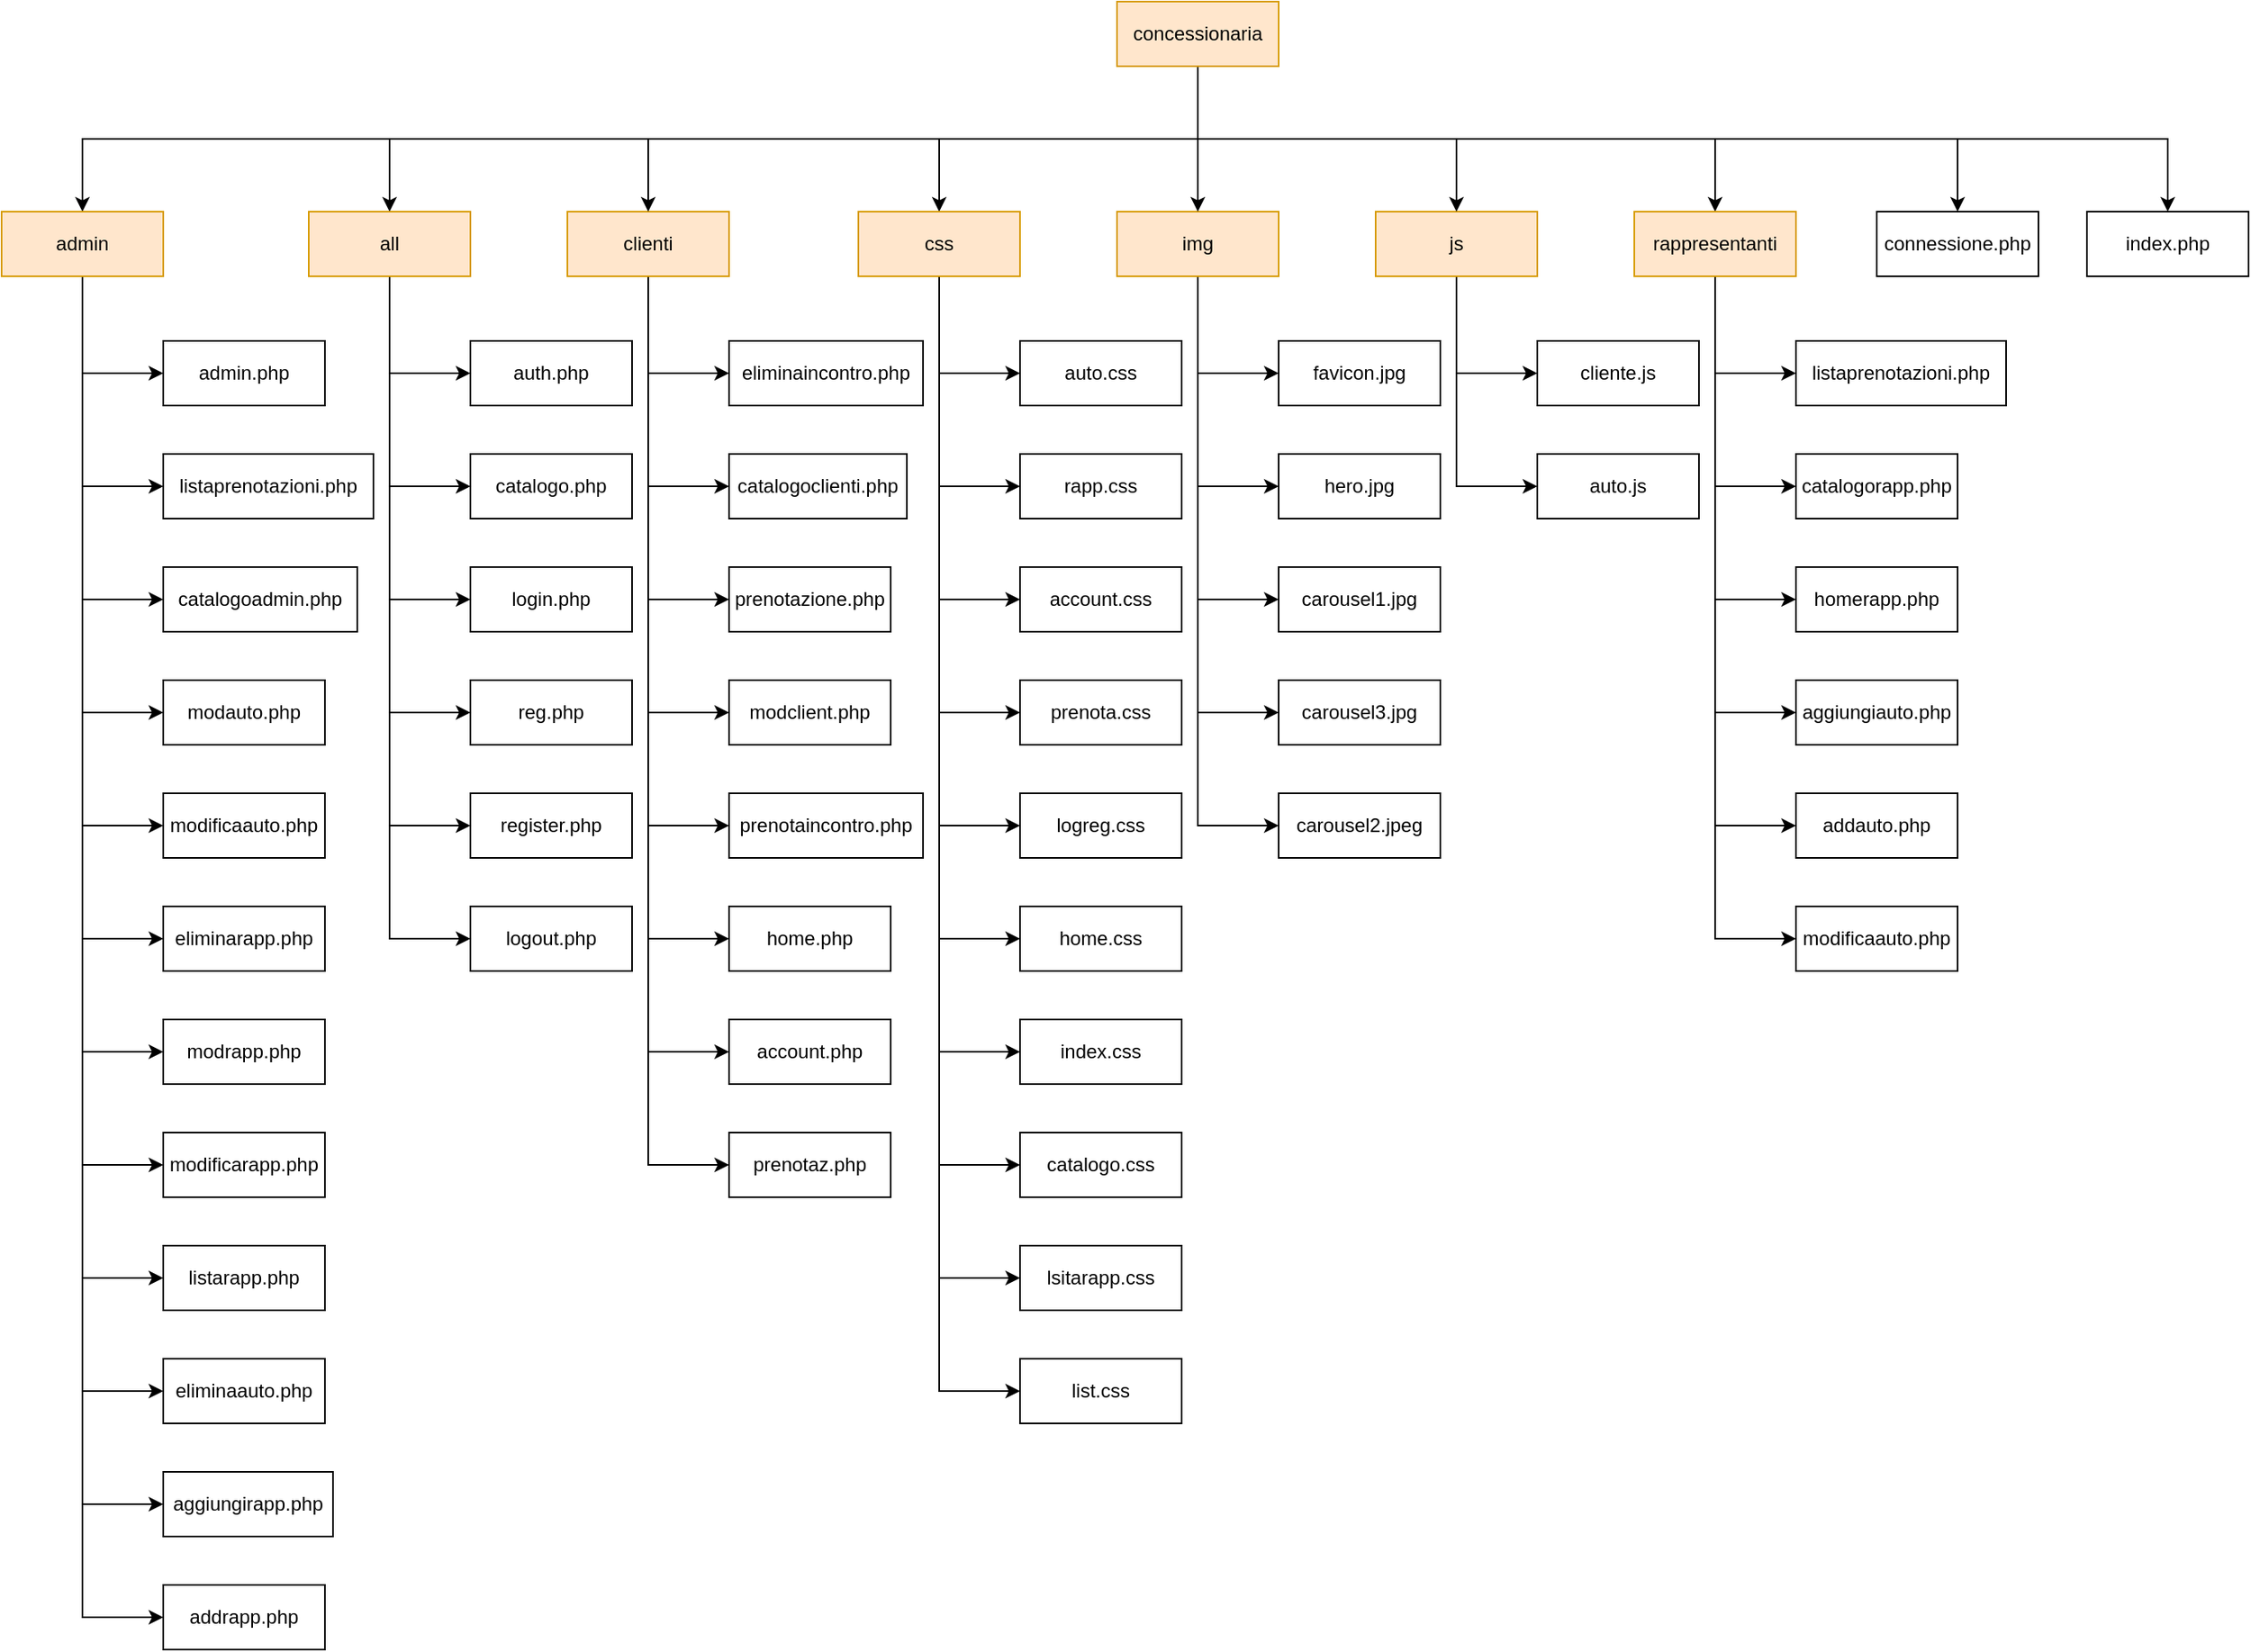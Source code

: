 <mxfile version="24.4.13" type="device">
  <diagram id="R2lEEEUBdFMjLlhIrx00" name="Page-1">
    <mxGraphModel dx="3082" dy="1040" grid="1" gridSize="10" guides="1" tooltips="1" connect="1" arrows="1" fold="1" page="1" pageScale="1" pageWidth="850" pageHeight="1100" math="0" shadow="0" extFonts="Permanent Marker^https://fonts.googleapis.com/css?family=Permanent+Marker">
      <root>
        <mxCell id="0" />
        <mxCell id="1" parent="0" />
        <mxCell id="cTJSKRWHRNwAm8DFEcXx-72" style="edgeStyle=orthogonalEdgeStyle;rounded=0;orthogonalLoop=1;jettySize=auto;html=1;exitX=0.5;exitY=1;exitDx=0;exitDy=0;entryX=0;entryY=0.5;entryDx=0;entryDy=0;" edge="1" parent="1" source="cTJSKRWHRNwAm8DFEcXx-1" target="cTJSKRWHRNwAm8DFEcXx-70">
          <mxGeometry relative="1" as="geometry" />
        </mxCell>
        <mxCell id="cTJSKRWHRNwAm8DFEcXx-73" style="edgeStyle=orthogonalEdgeStyle;rounded=0;orthogonalLoop=1;jettySize=auto;html=1;exitX=0.5;exitY=1;exitDx=0;exitDy=0;entryX=0;entryY=0.5;entryDx=0;entryDy=0;" edge="1" parent="1" source="cTJSKRWHRNwAm8DFEcXx-1" target="cTJSKRWHRNwAm8DFEcXx-71">
          <mxGeometry relative="1" as="geometry" />
        </mxCell>
        <mxCell id="cTJSKRWHRNwAm8DFEcXx-1" value="js" style="whiteSpace=wrap;html=1;align=center;fillColor=#ffe6cc;strokeColor=#d79b00;" vertex="1" parent="1">
          <mxGeometry x="380" y="160" width="100" height="40" as="geometry" />
        </mxCell>
        <mxCell id="cTJSKRWHRNwAm8DFEcXx-79" style="edgeStyle=orthogonalEdgeStyle;rounded=0;orthogonalLoop=1;jettySize=auto;html=1;exitX=0.5;exitY=1;exitDx=0;exitDy=0;entryX=0;entryY=0.5;entryDx=0;entryDy=0;" edge="1" parent="1" source="cTJSKRWHRNwAm8DFEcXx-2" target="cTJSKRWHRNwAm8DFEcXx-78">
          <mxGeometry relative="1" as="geometry" />
        </mxCell>
        <mxCell id="cTJSKRWHRNwAm8DFEcXx-80" style="edgeStyle=orthogonalEdgeStyle;rounded=0;orthogonalLoop=1;jettySize=auto;html=1;exitX=0.5;exitY=1;exitDx=0;exitDy=0;entryX=0;entryY=0.5;entryDx=0;entryDy=0;" edge="1" parent="1" source="cTJSKRWHRNwAm8DFEcXx-2" target="cTJSKRWHRNwAm8DFEcXx-75">
          <mxGeometry relative="1" as="geometry" />
        </mxCell>
        <mxCell id="cTJSKRWHRNwAm8DFEcXx-81" style="edgeStyle=orthogonalEdgeStyle;rounded=0;orthogonalLoop=1;jettySize=auto;html=1;exitX=0.5;exitY=1;exitDx=0;exitDy=0;entryX=0;entryY=0.5;entryDx=0;entryDy=0;" edge="1" parent="1" source="cTJSKRWHRNwAm8DFEcXx-2" target="cTJSKRWHRNwAm8DFEcXx-76">
          <mxGeometry relative="1" as="geometry" />
        </mxCell>
        <mxCell id="cTJSKRWHRNwAm8DFEcXx-82" style="edgeStyle=orthogonalEdgeStyle;rounded=0;orthogonalLoop=1;jettySize=auto;html=1;exitX=0.5;exitY=1;exitDx=0;exitDy=0;entryX=0;entryY=0.5;entryDx=0;entryDy=0;" edge="1" parent="1" source="cTJSKRWHRNwAm8DFEcXx-2" target="cTJSKRWHRNwAm8DFEcXx-74">
          <mxGeometry relative="1" as="geometry" />
        </mxCell>
        <mxCell id="cTJSKRWHRNwAm8DFEcXx-83" style="edgeStyle=orthogonalEdgeStyle;rounded=0;orthogonalLoop=1;jettySize=auto;html=1;exitX=0.5;exitY=1;exitDx=0;exitDy=0;entryX=0;entryY=0.5;entryDx=0;entryDy=0;" edge="1" parent="1" source="cTJSKRWHRNwAm8DFEcXx-2" target="cTJSKRWHRNwAm8DFEcXx-77">
          <mxGeometry relative="1" as="geometry" />
        </mxCell>
        <mxCell id="cTJSKRWHRNwAm8DFEcXx-2" value="img" style="whiteSpace=wrap;html=1;align=center;fillColor=#ffe6cc;strokeColor=#d79b00;" vertex="1" parent="1">
          <mxGeometry x="220" y="160" width="100" height="40" as="geometry" />
        </mxCell>
        <mxCell id="cTJSKRWHRNwAm8DFEcXx-115" style="edgeStyle=orthogonalEdgeStyle;rounded=0;orthogonalLoop=1;jettySize=auto;html=1;exitX=0.5;exitY=1;exitDx=0;exitDy=0;entryX=0;entryY=0.5;entryDx=0;entryDy=0;" edge="1" parent="1" source="cTJSKRWHRNwAm8DFEcXx-3" target="cTJSKRWHRNwAm8DFEcXx-109">
          <mxGeometry relative="1" as="geometry" />
        </mxCell>
        <mxCell id="cTJSKRWHRNwAm8DFEcXx-116" style="edgeStyle=orthogonalEdgeStyle;rounded=0;orthogonalLoop=1;jettySize=auto;html=1;exitX=0.5;exitY=1;exitDx=0;exitDy=0;entryX=0;entryY=0.5;entryDx=0;entryDy=0;" edge="1" parent="1" source="cTJSKRWHRNwAm8DFEcXx-3" target="cTJSKRWHRNwAm8DFEcXx-110">
          <mxGeometry relative="1" as="geometry" />
        </mxCell>
        <mxCell id="cTJSKRWHRNwAm8DFEcXx-117" style="edgeStyle=orthogonalEdgeStyle;rounded=0;orthogonalLoop=1;jettySize=auto;html=1;exitX=0.5;exitY=1;exitDx=0;exitDy=0;entryX=0;entryY=0.5;entryDx=0;entryDy=0;" edge="1" parent="1" source="cTJSKRWHRNwAm8DFEcXx-3" target="cTJSKRWHRNwAm8DFEcXx-104">
          <mxGeometry relative="1" as="geometry" />
        </mxCell>
        <mxCell id="cTJSKRWHRNwAm8DFEcXx-118" style="edgeStyle=orthogonalEdgeStyle;rounded=0;orthogonalLoop=1;jettySize=auto;html=1;exitX=0.5;exitY=1;exitDx=0;exitDy=0;entryX=0;entryY=0.5;entryDx=0;entryDy=0;" edge="1" parent="1" source="cTJSKRWHRNwAm8DFEcXx-3" target="cTJSKRWHRNwAm8DFEcXx-107">
          <mxGeometry relative="1" as="geometry" />
        </mxCell>
        <mxCell id="cTJSKRWHRNwAm8DFEcXx-119" style="edgeStyle=orthogonalEdgeStyle;rounded=0;orthogonalLoop=1;jettySize=auto;html=1;exitX=0.5;exitY=1;exitDx=0;exitDy=0;entryX=0;entryY=0.5;entryDx=0;entryDy=0;" edge="1" parent="1" source="cTJSKRWHRNwAm8DFEcXx-3" target="cTJSKRWHRNwAm8DFEcXx-106">
          <mxGeometry relative="1" as="geometry" />
        </mxCell>
        <mxCell id="cTJSKRWHRNwAm8DFEcXx-120" style="edgeStyle=orthogonalEdgeStyle;rounded=0;orthogonalLoop=1;jettySize=auto;html=1;exitX=0.5;exitY=1;exitDx=0;exitDy=0;entryX=0;entryY=0.5;entryDx=0;entryDy=0;" edge="1" parent="1" source="cTJSKRWHRNwAm8DFEcXx-3" target="cTJSKRWHRNwAm8DFEcXx-108">
          <mxGeometry relative="1" as="geometry" />
        </mxCell>
        <mxCell id="cTJSKRWHRNwAm8DFEcXx-121" style="edgeStyle=orthogonalEdgeStyle;rounded=0;orthogonalLoop=1;jettySize=auto;html=1;exitX=0.5;exitY=1;exitDx=0;exitDy=0;entryX=0;entryY=0.5;entryDx=0;entryDy=0;" edge="1" parent="1" source="cTJSKRWHRNwAm8DFEcXx-3" target="cTJSKRWHRNwAm8DFEcXx-111">
          <mxGeometry relative="1" as="geometry" />
        </mxCell>
        <mxCell id="cTJSKRWHRNwAm8DFEcXx-122" style="edgeStyle=orthogonalEdgeStyle;rounded=0;orthogonalLoop=1;jettySize=auto;html=1;exitX=0.5;exitY=1;exitDx=0;exitDy=0;entryX=0;entryY=0.5;entryDx=0;entryDy=0;" edge="1" parent="1" source="cTJSKRWHRNwAm8DFEcXx-3" target="cTJSKRWHRNwAm8DFEcXx-105">
          <mxGeometry relative="1" as="geometry" />
        </mxCell>
        <mxCell id="cTJSKRWHRNwAm8DFEcXx-3" value="clienti" style="whiteSpace=wrap;html=1;align=center;fillColor=#ffe6cc;strokeColor=#d79b00;" vertex="1" parent="1">
          <mxGeometry x="-120" y="160" width="100" height="40" as="geometry" />
        </mxCell>
        <mxCell id="cTJSKRWHRNwAm8DFEcXx-18" style="edgeStyle=orthogonalEdgeStyle;rounded=0;orthogonalLoop=1;jettySize=auto;html=1;exitX=0.5;exitY=1;exitDx=0;exitDy=0;entryX=0.5;entryY=0;entryDx=0;entryDy=0;" edge="1" parent="1" source="cTJSKRWHRNwAm8DFEcXx-4" target="cTJSKRWHRNwAm8DFEcXx-5">
          <mxGeometry relative="1" as="geometry" />
        </mxCell>
        <mxCell id="cTJSKRWHRNwAm8DFEcXx-19" style="edgeStyle=orthogonalEdgeStyle;rounded=0;orthogonalLoop=1;jettySize=auto;html=1;exitX=0.5;exitY=1;exitDx=0;exitDy=0;entryX=0.5;entryY=0;entryDx=0;entryDy=0;" edge="1" parent="1" source="cTJSKRWHRNwAm8DFEcXx-4" target="cTJSKRWHRNwAm8DFEcXx-3">
          <mxGeometry relative="1" as="geometry" />
        </mxCell>
        <mxCell id="cTJSKRWHRNwAm8DFEcXx-20" style="edgeStyle=orthogonalEdgeStyle;rounded=0;orthogonalLoop=1;jettySize=auto;html=1;exitX=0.5;exitY=1;exitDx=0;exitDy=0;entryX=0.5;entryY=0;entryDx=0;entryDy=0;" edge="1" parent="1" source="cTJSKRWHRNwAm8DFEcXx-4" target="cTJSKRWHRNwAm8DFEcXx-6">
          <mxGeometry relative="1" as="geometry" />
        </mxCell>
        <mxCell id="cTJSKRWHRNwAm8DFEcXx-21" style="edgeStyle=orthogonalEdgeStyle;rounded=0;orthogonalLoop=1;jettySize=auto;html=1;exitX=0.5;exitY=1;exitDx=0;exitDy=0;entryX=0.5;entryY=0;entryDx=0;entryDy=0;" edge="1" parent="1" source="cTJSKRWHRNwAm8DFEcXx-4" target="cTJSKRWHRNwAm8DFEcXx-2">
          <mxGeometry relative="1" as="geometry" />
        </mxCell>
        <mxCell id="cTJSKRWHRNwAm8DFEcXx-22" style="edgeStyle=orthogonalEdgeStyle;rounded=0;orthogonalLoop=1;jettySize=auto;html=1;exitX=0.5;exitY=1;exitDx=0;exitDy=0;entryX=0.5;entryY=0;entryDx=0;entryDy=0;" edge="1" parent="1" source="cTJSKRWHRNwAm8DFEcXx-4" target="cTJSKRWHRNwAm8DFEcXx-1">
          <mxGeometry relative="1" as="geometry" />
        </mxCell>
        <mxCell id="cTJSKRWHRNwAm8DFEcXx-23" style="edgeStyle=orthogonalEdgeStyle;rounded=0;orthogonalLoop=1;jettySize=auto;html=1;exitX=0.5;exitY=1;exitDx=0;exitDy=0;entryX=0.5;entryY=0;entryDx=0;entryDy=0;" edge="1" parent="1" source="cTJSKRWHRNwAm8DFEcXx-4" target="cTJSKRWHRNwAm8DFEcXx-7">
          <mxGeometry relative="1" as="geometry" />
        </mxCell>
        <mxCell id="cTJSKRWHRNwAm8DFEcXx-26" style="edgeStyle=orthogonalEdgeStyle;rounded=0;orthogonalLoop=1;jettySize=auto;html=1;exitX=0.5;exitY=1;exitDx=0;exitDy=0;entryX=0.5;entryY=0;entryDx=0;entryDy=0;" edge="1" parent="1" source="cTJSKRWHRNwAm8DFEcXx-4" target="cTJSKRWHRNwAm8DFEcXx-10">
          <mxGeometry relative="1" as="geometry" />
        </mxCell>
        <mxCell id="cTJSKRWHRNwAm8DFEcXx-30" style="edgeStyle=orthogonalEdgeStyle;rounded=0;orthogonalLoop=1;jettySize=auto;html=1;exitX=0.5;exitY=1;exitDx=0;exitDy=0;" edge="1" parent="1" source="cTJSKRWHRNwAm8DFEcXx-4" target="cTJSKRWHRNwAm8DFEcXx-13">
          <mxGeometry relative="1" as="geometry" />
        </mxCell>
        <mxCell id="cTJSKRWHRNwAm8DFEcXx-59" style="edgeStyle=orthogonalEdgeStyle;rounded=0;orthogonalLoop=1;jettySize=auto;html=1;exitX=0.5;exitY=1;exitDx=0;exitDy=0;entryX=0.5;entryY=0;entryDx=0;entryDy=0;" edge="1" parent="1" source="cTJSKRWHRNwAm8DFEcXx-4" target="cTJSKRWHRNwAm8DFEcXx-8">
          <mxGeometry relative="1" as="geometry" />
        </mxCell>
        <mxCell id="cTJSKRWHRNwAm8DFEcXx-4" value="concessionaria" style="whiteSpace=wrap;html=1;align=center;fillColor=#ffe6cc;strokeColor=#d79b00;" vertex="1" parent="1">
          <mxGeometry x="220" y="30" width="100" height="40" as="geometry" />
        </mxCell>
        <mxCell id="cTJSKRWHRNwAm8DFEcXx-129" style="edgeStyle=orthogonalEdgeStyle;rounded=0;orthogonalLoop=1;jettySize=auto;html=1;exitX=0.5;exitY=1;exitDx=0;exitDy=0;entryX=0;entryY=0.5;entryDx=0;entryDy=0;" edge="1" parent="1" source="cTJSKRWHRNwAm8DFEcXx-5" target="cTJSKRWHRNwAm8DFEcXx-128">
          <mxGeometry relative="1" as="geometry" />
        </mxCell>
        <mxCell id="cTJSKRWHRNwAm8DFEcXx-130" style="edgeStyle=orthogonalEdgeStyle;rounded=0;orthogonalLoop=1;jettySize=auto;html=1;exitX=0.5;exitY=1;exitDx=0;exitDy=0;entryX=0;entryY=0.5;entryDx=0;entryDy=0;" edge="1" parent="1" source="cTJSKRWHRNwAm8DFEcXx-5" target="cTJSKRWHRNwAm8DFEcXx-127">
          <mxGeometry relative="1" as="geometry" />
        </mxCell>
        <mxCell id="cTJSKRWHRNwAm8DFEcXx-131" style="edgeStyle=orthogonalEdgeStyle;rounded=0;orthogonalLoop=1;jettySize=auto;html=1;exitX=0.5;exitY=1;exitDx=0;exitDy=0;entryX=0;entryY=0.5;entryDx=0;entryDy=0;" edge="1" parent="1" source="cTJSKRWHRNwAm8DFEcXx-5" target="cTJSKRWHRNwAm8DFEcXx-125">
          <mxGeometry relative="1" as="geometry" />
        </mxCell>
        <mxCell id="cTJSKRWHRNwAm8DFEcXx-132" style="edgeStyle=orthogonalEdgeStyle;rounded=0;orthogonalLoop=1;jettySize=auto;html=1;exitX=0.5;exitY=1;exitDx=0;exitDy=0;entryX=0;entryY=0.5;entryDx=0;entryDy=0;" edge="1" parent="1" source="cTJSKRWHRNwAm8DFEcXx-5" target="cTJSKRWHRNwAm8DFEcXx-123">
          <mxGeometry relative="1" as="geometry" />
        </mxCell>
        <mxCell id="cTJSKRWHRNwAm8DFEcXx-133" style="edgeStyle=orthogonalEdgeStyle;rounded=0;orthogonalLoop=1;jettySize=auto;html=1;exitX=0.5;exitY=1;exitDx=0;exitDy=0;entryX=0;entryY=0.5;entryDx=0;entryDy=0;" edge="1" parent="1" source="cTJSKRWHRNwAm8DFEcXx-5" target="cTJSKRWHRNwAm8DFEcXx-124">
          <mxGeometry relative="1" as="geometry" />
        </mxCell>
        <mxCell id="cTJSKRWHRNwAm8DFEcXx-134" style="edgeStyle=orthogonalEdgeStyle;rounded=0;orthogonalLoop=1;jettySize=auto;html=1;exitX=0.5;exitY=1;exitDx=0;exitDy=0;entryX=0;entryY=0.5;entryDx=0;entryDy=0;" edge="1" parent="1" source="cTJSKRWHRNwAm8DFEcXx-5" target="cTJSKRWHRNwAm8DFEcXx-126">
          <mxGeometry relative="1" as="geometry" />
        </mxCell>
        <mxCell id="cTJSKRWHRNwAm8DFEcXx-5" value="all" style="whiteSpace=wrap;html=1;align=center;fillColor=#ffe6cc;strokeColor=#d79b00;" vertex="1" parent="1">
          <mxGeometry x="-280" y="160" width="100" height="40" as="geometry" />
        </mxCell>
        <mxCell id="cTJSKRWHRNwAm8DFEcXx-94" style="edgeStyle=orthogonalEdgeStyle;rounded=0;orthogonalLoop=1;jettySize=auto;html=1;exitX=0.5;exitY=1;exitDx=0;exitDy=0;entryX=0;entryY=0.5;entryDx=0;entryDy=0;" edge="1" parent="1" source="cTJSKRWHRNwAm8DFEcXx-6" target="cTJSKRWHRNwAm8DFEcXx-92">
          <mxGeometry relative="1" as="geometry" />
        </mxCell>
        <mxCell id="cTJSKRWHRNwAm8DFEcXx-95" style="edgeStyle=orthogonalEdgeStyle;rounded=0;orthogonalLoop=1;jettySize=auto;html=1;exitX=0.5;exitY=1;exitDx=0;exitDy=0;entryX=0;entryY=0.5;entryDx=0;entryDy=0;" edge="1" parent="1" source="cTJSKRWHRNwAm8DFEcXx-6" target="cTJSKRWHRNwAm8DFEcXx-84">
          <mxGeometry relative="1" as="geometry" />
        </mxCell>
        <mxCell id="cTJSKRWHRNwAm8DFEcXx-96" style="edgeStyle=orthogonalEdgeStyle;rounded=0;orthogonalLoop=1;jettySize=auto;html=1;exitX=0.5;exitY=1;exitDx=0;exitDy=0;entryX=0;entryY=0.5;entryDx=0;entryDy=0;" edge="1" parent="1" source="cTJSKRWHRNwAm8DFEcXx-6" target="cTJSKRWHRNwAm8DFEcXx-93">
          <mxGeometry relative="1" as="geometry" />
        </mxCell>
        <mxCell id="cTJSKRWHRNwAm8DFEcXx-97" style="edgeStyle=orthogonalEdgeStyle;rounded=0;orthogonalLoop=1;jettySize=auto;html=1;exitX=0.5;exitY=1;exitDx=0;exitDy=0;entryX=0;entryY=0.5;entryDx=0;entryDy=0;" edge="1" parent="1" source="cTJSKRWHRNwAm8DFEcXx-6" target="cTJSKRWHRNwAm8DFEcXx-85">
          <mxGeometry relative="1" as="geometry" />
        </mxCell>
        <mxCell id="cTJSKRWHRNwAm8DFEcXx-98" style="edgeStyle=orthogonalEdgeStyle;rounded=0;orthogonalLoop=1;jettySize=auto;html=1;exitX=0.5;exitY=1;exitDx=0;exitDy=0;entryX=0;entryY=0.5;entryDx=0;entryDy=0;" edge="1" parent="1" source="cTJSKRWHRNwAm8DFEcXx-6" target="cTJSKRWHRNwAm8DFEcXx-86">
          <mxGeometry relative="1" as="geometry" />
        </mxCell>
        <mxCell id="cTJSKRWHRNwAm8DFEcXx-99" style="edgeStyle=orthogonalEdgeStyle;rounded=0;orthogonalLoop=1;jettySize=auto;html=1;exitX=0.5;exitY=1;exitDx=0;exitDy=0;entryX=0;entryY=0.5;entryDx=0;entryDy=0;" edge="1" parent="1" source="cTJSKRWHRNwAm8DFEcXx-6" target="cTJSKRWHRNwAm8DFEcXx-88">
          <mxGeometry relative="1" as="geometry" />
        </mxCell>
        <mxCell id="cTJSKRWHRNwAm8DFEcXx-100" style="edgeStyle=orthogonalEdgeStyle;rounded=0;orthogonalLoop=1;jettySize=auto;html=1;exitX=0.5;exitY=1;exitDx=0;exitDy=0;entryX=0;entryY=0.5;entryDx=0;entryDy=0;" edge="1" parent="1" source="cTJSKRWHRNwAm8DFEcXx-6" target="cTJSKRWHRNwAm8DFEcXx-90">
          <mxGeometry relative="1" as="geometry" />
        </mxCell>
        <mxCell id="cTJSKRWHRNwAm8DFEcXx-101" style="edgeStyle=orthogonalEdgeStyle;rounded=0;orthogonalLoop=1;jettySize=auto;html=1;exitX=0.5;exitY=1;exitDx=0;exitDy=0;entryX=0;entryY=0.5;entryDx=0;entryDy=0;" edge="1" parent="1" source="cTJSKRWHRNwAm8DFEcXx-6" target="cTJSKRWHRNwAm8DFEcXx-89">
          <mxGeometry relative="1" as="geometry" />
        </mxCell>
        <mxCell id="cTJSKRWHRNwAm8DFEcXx-102" style="edgeStyle=orthogonalEdgeStyle;rounded=0;orthogonalLoop=1;jettySize=auto;html=1;exitX=0.5;exitY=1;exitDx=0;exitDy=0;entryX=0;entryY=0.5;entryDx=0;entryDy=0;" edge="1" parent="1" source="cTJSKRWHRNwAm8DFEcXx-6" target="cTJSKRWHRNwAm8DFEcXx-87">
          <mxGeometry relative="1" as="geometry" />
        </mxCell>
        <mxCell id="cTJSKRWHRNwAm8DFEcXx-103" style="edgeStyle=orthogonalEdgeStyle;rounded=0;orthogonalLoop=1;jettySize=auto;html=1;exitX=0.5;exitY=1;exitDx=0;exitDy=0;entryX=0;entryY=0.5;entryDx=0;entryDy=0;" edge="1" parent="1" source="cTJSKRWHRNwAm8DFEcXx-6" target="cTJSKRWHRNwAm8DFEcXx-91">
          <mxGeometry relative="1" as="geometry" />
        </mxCell>
        <mxCell id="cTJSKRWHRNwAm8DFEcXx-6" value="css" style="whiteSpace=wrap;html=1;align=center;fillColor=#ffe6cc;strokeColor=#d79b00;" vertex="1" parent="1">
          <mxGeometry x="60" y="160" width="100" height="40" as="geometry" />
        </mxCell>
        <mxCell id="cTJSKRWHRNwAm8DFEcXx-64" style="edgeStyle=orthogonalEdgeStyle;rounded=0;orthogonalLoop=1;jettySize=auto;html=1;exitX=0.5;exitY=1;exitDx=0;exitDy=0;entryX=0;entryY=0.5;entryDx=0;entryDy=0;" edge="1" parent="1" source="cTJSKRWHRNwAm8DFEcXx-7" target="cTJSKRWHRNwAm8DFEcXx-56">
          <mxGeometry relative="1" as="geometry" />
        </mxCell>
        <mxCell id="cTJSKRWHRNwAm8DFEcXx-65" style="edgeStyle=orthogonalEdgeStyle;rounded=0;orthogonalLoop=1;jettySize=auto;html=1;exitX=0.5;exitY=1;exitDx=0;exitDy=0;entryX=0;entryY=0.5;entryDx=0;entryDy=0;" edge="1" parent="1" source="cTJSKRWHRNwAm8DFEcXx-7" target="cTJSKRWHRNwAm8DFEcXx-55">
          <mxGeometry relative="1" as="geometry" />
        </mxCell>
        <mxCell id="cTJSKRWHRNwAm8DFEcXx-66" style="edgeStyle=orthogonalEdgeStyle;rounded=0;orthogonalLoop=1;jettySize=auto;html=1;exitX=0.5;exitY=1;exitDx=0;exitDy=0;entryX=0;entryY=0.5;entryDx=0;entryDy=0;" edge="1" parent="1" source="cTJSKRWHRNwAm8DFEcXx-7" target="cTJSKRWHRNwAm8DFEcXx-54">
          <mxGeometry relative="1" as="geometry" />
        </mxCell>
        <mxCell id="cTJSKRWHRNwAm8DFEcXx-67" style="edgeStyle=orthogonalEdgeStyle;rounded=0;orthogonalLoop=1;jettySize=auto;html=1;exitX=0.5;exitY=1;exitDx=0;exitDy=0;entryX=0;entryY=0.5;entryDx=0;entryDy=0;" edge="1" parent="1" source="cTJSKRWHRNwAm8DFEcXx-7" target="cTJSKRWHRNwAm8DFEcXx-57">
          <mxGeometry relative="1" as="geometry" />
        </mxCell>
        <mxCell id="cTJSKRWHRNwAm8DFEcXx-68" style="edgeStyle=orthogonalEdgeStyle;rounded=0;orthogonalLoop=1;jettySize=auto;html=1;exitX=0.5;exitY=1;exitDx=0;exitDy=0;entryX=0;entryY=0.5;entryDx=0;entryDy=0;" edge="1" parent="1" source="cTJSKRWHRNwAm8DFEcXx-7" target="cTJSKRWHRNwAm8DFEcXx-52">
          <mxGeometry relative="1" as="geometry" />
        </mxCell>
        <mxCell id="cTJSKRWHRNwAm8DFEcXx-69" style="edgeStyle=orthogonalEdgeStyle;rounded=0;orthogonalLoop=1;jettySize=auto;html=1;exitX=0.5;exitY=1;exitDx=0;exitDy=0;entryX=0;entryY=0.5;entryDx=0;entryDy=0;" edge="1" parent="1" source="cTJSKRWHRNwAm8DFEcXx-7" target="cTJSKRWHRNwAm8DFEcXx-53">
          <mxGeometry relative="1" as="geometry" />
        </mxCell>
        <mxCell id="cTJSKRWHRNwAm8DFEcXx-7" value="rappresentanti" style="whiteSpace=wrap;html=1;align=center;fillColor=#ffe6cc;strokeColor=#d79b00;" vertex="1" parent="1">
          <mxGeometry x="540" y="160" width="100" height="40" as="geometry" />
        </mxCell>
        <mxCell id="cTJSKRWHRNwAm8DFEcXx-148" style="edgeStyle=orthogonalEdgeStyle;rounded=0;orthogonalLoop=1;jettySize=auto;html=1;exitX=0.5;exitY=1;exitDx=0;exitDy=0;entryX=0;entryY=0.5;entryDx=0;entryDy=0;" edge="1" parent="1" source="cTJSKRWHRNwAm8DFEcXx-8" target="cTJSKRWHRNwAm8DFEcXx-145">
          <mxGeometry relative="1" as="geometry" />
        </mxCell>
        <mxCell id="cTJSKRWHRNwAm8DFEcXx-149" style="edgeStyle=orthogonalEdgeStyle;rounded=0;orthogonalLoop=1;jettySize=auto;html=1;exitX=0.5;exitY=1;exitDx=0;exitDy=0;entryX=0;entryY=0.5;entryDx=0;entryDy=0;" edge="1" parent="1" source="cTJSKRWHRNwAm8DFEcXx-8" target="cTJSKRWHRNwAm8DFEcXx-140">
          <mxGeometry relative="1" as="geometry" />
        </mxCell>
        <mxCell id="cTJSKRWHRNwAm8DFEcXx-150" style="edgeStyle=orthogonalEdgeStyle;rounded=0;orthogonalLoop=1;jettySize=auto;html=1;exitX=0.5;exitY=1;exitDx=0;exitDy=0;entryX=0;entryY=0.5;entryDx=0;entryDy=0;" edge="1" parent="1" source="cTJSKRWHRNwAm8DFEcXx-8" target="cTJSKRWHRNwAm8DFEcXx-143">
          <mxGeometry relative="1" as="geometry" />
        </mxCell>
        <mxCell id="cTJSKRWHRNwAm8DFEcXx-151" style="edgeStyle=orthogonalEdgeStyle;rounded=0;orthogonalLoop=1;jettySize=auto;html=1;exitX=0.5;exitY=1;exitDx=0;exitDy=0;entryX=0;entryY=0.5;entryDx=0;entryDy=0;" edge="1" parent="1" source="cTJSKRWHRNwAm8DFEcXx-8" target="cTJSKRWHRNwAm8DFEcXx-138">
          <mxGeometry relative="1" as="geometry" />
        </mxCell>
        <mxCell id="cTJSKRWHRNwAm8DFEcXx-152" style="edgeStyle=orthogonalEdgeStyle;rounded=0;orthogonalLoop=1;jettySize=auto;html=1;exitX=0.5;exitY=1;exitDx=0;exitDy=0;entryX=0;entryY=0.5;entryDx=0;entryDy=0;" edge="1" parent="1" source="cTJSKRWHRNwAm8DFEcXx-8" target="cTJSKRWHRNwAm8DFEcXx-137">
          <mxGeometry relative="1" as="geometry" />
        </mxCell>
        <mxCell id="cTJSKRWHRNwAm8DFEcXx-153" style="edgeStyle=orthogonalEdgeStyle;rounded=0;orthogonalLoop=1;jettySize=auto;html=1;exitX=0.5;exitY=1;exitDx=0;exitDy=0;entryX=0;entryY=0.5;entryDx=0;entryDy=0;" edge="1" parent="1" source="cTJSKRWHRNwAm8DFEcXx-8" target="cTJSKRWHRNwAm8DFEcXx-141">
          <mxGeometry relative="1" as="geometry" />
        </mxCell>
        <mxCell id="cTJSKRWHRNwAm8DFEcXx-154" style="edgeStyle=orthogonalEdgeStyle;rounded=0;orthogonalLoop=1;jettySize=auto;html=1;exitX=0.5;exitY=1;exitDx=0;exitDy=0;entryX=0;entryY=0.5;entryDx=0;entryDy=0;" edge="1" parent="1" source="cTJSKRWHRNwAm8DFEcXx-8" target="cTJSKRWHRNwAm8DFEcXx-135">
          <mxGeometry relative="1" as="geometry" />
        </mxCell>
        <mxCell id="cTJSKRWHRNwAm8DFEcXx-155" style="edgeStyle=orthogonalEdgeStyle;rounded=0;orthogonalLoop=1;jettySize=auto;html=1;exitX=0.5;exitY=1;exitDx=0;exitDy=0;entryX=0;entryY=0.5;entryDx=0;entryDy=0;" edge="1" parent="1" source="cTJSKRWHRNwAm8DFEcXx-8" target="cTJSKRWHRNwAm8DFEcXx-136">
          <mxGeometry relative="1" as="geometry" />
        </mxCell>
        <mxCell id="cTJSKRWHRNwAm8DFEcXx-156" style="edgeStyle=orthogonalEdgeStyle;rounded=0;orthogonalLoop=1;jettySize=auto;html=1;exitX=0.5;exitY=1;exitDx=0;exitDy=0;entryX=0;entryY=0.5;entryDx=0;entryDy=0;" edge="1" parent="1" source="cTJSKRWHRNwAm8DFEcXx-8" target="cTJSKRWHRNwAm8DFEcXx-139">
          <mxGeometry relative="1" as="geometry" />
        </mxCell>
        <mxCell id="cTJSKRWHRNwAm8DFEcXx-157" style="edgeStyle=orthogonalEdgeStyle;rounded=0;orthogonalLoop=1;jettySize=auto;html=1;exitX=0.5;exitY=1;exitDx=0;exitDy=0;entryX=0;entryY=0.5;entryDx=0;entryDy=0;" edge="1" parent="1" source="cTJSKRWHRNwAm8DFEcXx-8" target="cTJSKRWHRNwAm8DFEcXx-142">
          <mxGeometry relative="1" as="geometry" />
        </mxCell>
        <mxCell id="cTJSKRWHRNwAm8DFEcXx-158" style="edgeStyle=orthogonalEdgeStyle;rounded=0;orthogonalLoop=1;jettySize=auto;html=1;exitX=0.5;exitY=1;exitDx=0;exitDy=0;entryX=0;entryY=0.5;entryDx=0;entryDy=0;" edge="1" parent="1" source="cTJSKRWHRNwAm8DFEcXx-8" target="cTJSKRWHRNwAm8DFEcXx-144">
          <mxGeometry relative="1" as="geometry" />
        </mxCell>
        <mxCell id="cTJSKRWHRNwAm8DFEcXx-159" style="edgeStyle=orthogonalEdgeStyle;rounded=0;orthogonalLoop=1;jettySize=auto;html=1;exitX=0.5;exitY=1;exitDx=0;exitDy=0;entryX=0;entryY=0.5;entryDx=0;entryDy=0;" edge="1" parent="1" source="cTJSKRWHRNwAm8DFEcXx-8" target="cTJSKRWHRNwAm8DFEcXx-146">
          <mxGeometry relative="1" as="geometry" />
        </mxCell>
        <mxCell id="cTJSKRWHRNwAm8DFEcXx-8" value="admin" style="whiteSpace=wrap;html=1;align=center;fillColor=#ffe6cc;strokeColor=#d79b00;" vertex="1" parent="1">
          <mxGeometry x="-470" y="160" width="100" height="40" as="geometry" />
        </mxCell>
        <mxCell id="cTJSKRWHRNwAm8DFEcXx-10" value="connessione.php" style="whiteSpace=wrap;html=1;align=center;" vertex="1" parent="1">
          <mxGeometry x="690" y="160" width="100" height="40" as="geometry" />
        </mxCell>
        <mxCell id="cTJSKRWHRNwAm8DFEcXx-13" value="index.php" style="whiteSpace=wrap;html=1;align=center;" vertex="1" parent="1">
          <mxGeometry x="820" y="160" width="100" height="40" as="geometry" />
        </mxCell>
        <mxCell id="cTJSKRWHRNwAm8DFEcXx-48" style="edgeStyle=orthogonalEdgeStyle;rounded=0;orthogonalLoop=1;jettySize=auto;html=1;exitX=0.5;exitY=1;exitDx=0;exitDy=0;" edge="1" parent="1">
          <mxGeometry relative="1" as="geometry">
            <mxPoint x="880" y="280.0" as="sourcePoint" />
            <mxPoint x="880" y="280.0" as="targetPoint" />
          </mxGeometry>
        </mxCell>
        <mxCell id="cTJSKRWHRNwAm8DFEcXx-52" value="&lt;div&gt;addauto.php&lt;/div&gt;" style="whiteSpace=wrap;html=1;align=center;" vertex="1" parent="1">
          <mxGeometry x="640" y="520" width="100" height="40" as="geometry" />
        </mxCell>
        <mxCell id="cTJSKRWHRNwAm8DFEcXx-53" value="modificaauto.php" style="whiteSpace=wrap;html=1;align=center;" vertex="1" parent="1">
          <mxGeometry x="640" y="590" width="100" height="40" as="geometry" />
        </mxCell>
        <mxCell id="cTJSKRWHRNwAm8DFEcXx-54" value="homerapp.php" style="whiteSpace=wrap;html=1;align=center;" vertex="1" parent="1">
          <mxGeometry x="640" y="380" width="100" height="40" as="geometry" />
        </mxCell>
        <mxCell id="cTJSKRWHRNwAm8DFEcXx-55" value="catalogorapp.php" style="whiteSpace=wrap;html=1;align=center;" vertex="1" parent="1">
          <mxGeometry x="640" y="310" width="100" height="40" as="geometry" />
        </mxCell>
        <mxCell id="cTJSKRWHRNwAm8DFEcXx-56" value="listaprenotazioni.php" style="whiteSpace=wrap;html=1;align=center;" vertex="1" parent="1">
          <mxGeometry x="640" y="240" width="130" height="40" as="geometry" />
        </mxCell>
        <mxCell id="cTJSKRWHRNwAm8DFEcXx-57" value="aggiungiauto.php" style="whiteSpace=wrap;html=1;align=center;" vertex="1" parent="1">
          <mxGeometry x="640" y="450" width="100" height="40" as="geometry" />
        </mxCell>
        <mxCell id="cTJSKRWHRNwAm8DFEcXx-70" value="cliente.js" style="whiteSpace=wrap;html=1;align=center;" vertex="1" parent="1">
          <mxGeometry x="480" y="240" width="100" height="40" as="geometry" />
        </mxCell>
        <mxCell id="cTJSKRWHRNwAm8DFEcXx-71" value="&lt;div&gt;auto.js&lt;/div&gt;" style="whiteSpace=wrap;html=1;align=center;" vertex="1" parent="1">
          <mxGeometry x="480" y="310" width="100" height="40" as="geometry" />
        </mxCell>
        <mxCell id="cTJSKRWHRNwAm8DFEcXx-74" value="carousel3.jpg" style="whiteSpace=wrap;html=1;align=center;" vertex="1" parent="1">
          <mxGeometry x="320" y="450" width="100" height="40" as="geometry" />
        </mxCell>
        <mxCell id="cTJSKRWHRNwAm8DFEcXx-75" value="carousel2.jpeg" style="whiteSpace=wrap;html=1;align=center;" vertex="1" parent="1">
          <mxGeometry x="320" y="520" width="100" height="40" as="geometry" />
        </mxCell>
        <mxCell id="cTJSKRWHRNwAm8DFEcXx-76" value="carousel1.jpg" style="whiteSpace=wrap;html=1;align=center;" vertex="1" parent="1">
          <mxGeometry x="320" y="380" width="100" height="40" as="geometry" />
        </mxCell>
        <mxCell id="cTJSKRWHRNwAm8DFEcXx-77" value="hero.jpg" style="whiteSpace=wrap;html=1;align=center;" vertex="1" parent="1">
          <mxGeometry x="320" y="310" width="100" height="40" as="geometry" />
        </mxCell>
        <mxCell id="cTJSKRWHRNwAm8DFEcXx-78" value="favicon.jpg" style="whiteSpace=wrap;html=1;align=center;" vertex="1" parent="1">
          <mxGeometry x="320" y="240" width="100" height="40" as="geometry" />
        </mxCell>
        <mxCell id="cTJSKRWHRNwAm8DFEcXx-84" value="rapp.css" style="whiteSpace=wrap;html=1;align=center;" vertex="1" parent="1">
          <mxGeometry x="160" y="310" width="100" height="40" as="geometry" />
        </mxCell>
        <mxCell id="cTJSKRWHRNwAm8DFEcXx-85" value="prenota.css" style="whiteSpace=wrap;html=1;align=center;" vertex="1" parent="1">
          <mxGeometry x="160" y="450" width="100" height="40" as="geometry" />
        </mxCell>
        <mxCell id="cTJSKRWHRNwAm8DFEcXx-86" value="logreg.css" style="whiteSpace=wrap;html=1;align=center;" vertex="1" parent="1">
          <mxGeometry x="160" y="520" width="100" height="40" as="geometry" />
        </mxCell>
        <mxCell id="cTJSKRWHRNwAm8DFEcXx-87" value="lsitarapp.css" style="whiteSpace=wrap;html=1;align=center;" vertex="1" parent="1">
          <mxGeometry x="160" y="800" width="100" height="40" as="geometry" />
        </mxCell>
        <mxCell id="cTJSKRWHRNwAm8DFEcXx-88" value="home.css" style="whiteSpace=wrap;html=1;align=center;" vertex="1" parent="1">
          <mxGeometry x="160" y="590" width="100" height="40" as="geometry" />
        </mxCell>
        <mxCell id="cTJSKRWHRNwAm8DFEcXx-89" value="catalogo.css" style="whiteSpace=wrap;html=1;align=center;" vertex="1" parent="1">
          <mxGeometry x="160" y="730" width="100" height="40" as="geometry" />
        </mxCell>
        <mxCell id="cTJSKRWHRNwAm8DFEcXx-90" value="index.css" style="whiteSpace=wrap;html=1;align=center;" vertex="1" parent="1">
          <mxGeometry x="160" y="660" width="100" height="40" as="geometry" />
        </mxCell>
        <mxCell id="cTJSKRWHRNwAm8DFEcXx-91" value="list.css" style="whiteSpace=wrap;html=1;align=center;" vertex="1" parent="1">
          <mxGeometry x="160" y="870" width="100" height="40" as="geometry" />
        </mxCell>
        <mxCell id="cTJSKRWHRNwAm8DFEcXx-92" value="auto.css" style="whiteSpace=wrap;html=1;align=center;" vertex="1" parent="1">
          <mxGeometry x="160" y="240" width="100" height="40" as="geometry" />
        </mxCell>
        <mxCell id="cTJSKRWHRNwAm8DFEcXx-93" value="account.css" style="whiteSpace=wrap;html=1;align=center;" vertex="1" parent="1">
          <mxGeometry x="160" y="380" width="100" height="40" as="geometry" />
        </mxCell>
        <mxCell id="cTJSKRWHRNwAm8DFEcXx-104" value="prenotazione.php" style="whiteSpace=wrap;html=1;align=center;" vertex="1" parent="1">
          <mxGeometry x="-20" y="380" width="100" height="40" as="geometry" />
        </mxCell>
        <mxCell id="cTJSKRWHRNwAm8DFEcXx-105" value="prenotaz.php" style="whiteSpace=wrap;html=1;align=center;" vertex="1" parent="1">
          <mxGeometry x="-20" y="730" width="100" height="40" as="geometry" />
        </mxCell>
        <mxCell id="cTJSKRWHRNwAm8DFEcXx-106" value="prenotaincontro.php" style="whiteSpace=wrap;html=1;align=center;" vertex="1" parent="1">
          <mxGeometry x="-20" y="520" width="120" height="40" as="geometry" />
        </mxCell>
        <mxCell id="cTJSKRWHRNwAm8DFEcXx-107" value="modclient.php" style="whiteSpace=wrap;html=1;align=center;" vertex="1" parent="1">
          <mxGeometry x="-20" y="450" width="100" height="40" as="geometry" />
        </mxCell>
        <mxCell id="cTJSKRWHRNwAm8DFEcXx-108" value="home.php" style="whiteSpace=wrap;html=1;align=center;" vertex="1" parent="1">
          <mxGeometry x="-20" y="590" width="100" height="40" as="geometry" />
        </mxCell>
        <mxCell id="cTJSKRWHRNwAm8DFEcXx-109" value="eliminaincontro.php" style="whiteSpace=wrap;html=1;align=center;" vertex="1" parent="1">
          <mxGeometry x="-20" y="240" width="120" height="40" as="geometry" />
        </mxCell>
        <mxCell id="cTJSKRWHRNwAm8DFEcXx-110" value="catalogoclienti.php" style="whiteSpace=wrap;html=1;align=center;" vertex="1" parent="1">
          <mxGeometry x="-20" y="310" width="110" height="40" as="geometry" />
        </mxCell>
        <mxCell id="cTJSKRWHRNwAm8DFEcXx-111" value="account.php" style="whiteSpace=wrap;html=1;align=center;" vertex="1" parent="1">
          <mxGeometry x="-20" y="660" width="100" height="40" as="geometry" />
        </mxCell>
        <mxCell id="cTJSKRWHRNwAm8DFEcXx-123" value="register.php" style="whiteSpace=wrap;html=1;align=center;" vertex="1" parent="1">
          <mxGeometry x="-180" y="520" width="100" height="40" as="geometry" />
        </mxCell>
        <mxCell id="cTJSKRWHRNwAm8DFEcXx-124" value="reg.php" style="whiteSpace=wrap;html=1;align=center;" vertex="1" parent="1">
          <mxGeometry x="-180" y="450" width="100" height="40" as="geometry" />
        </mxCell>
        <mxCell id="cTJSKRWHRNwAm8DFEcXx-125" value="logout.php" style="whiteSpace=wrap;html=1;align=center;" vertex="1" parent="1">
          <mxGeometry x="-180" y="590" width="100" height="40" as="geometry" />
        </mxCell>
        <mxCell id="cTJSKRWHRNwAm8DFEcXx-126" value="login.php" style="whiteSpace=wrap;html=1;align=center;" vertex="1" parent="1">
          <mxGeometry x="-180" y="380" width="100" height="40" as="geometry" />
        </mxCell>
        <mxCell id="cTJSKRWHRNwAm8DFEcXx-127" value="catalogo.php" style="whiteSpace=wrap;html=1;align=center;" vertex="1" parent="1">
          <mxGeometry x="-180" y="310" width="100" height="40" as="geometry" />
        </mxCell>
        <mxCell id="cTJSKRWHRNwAm8DFEcXx-128" value="auth.php" style="whiteSpace=wrap;html=1;align=center;" vertex="1" parent="1">
          <mxGeometry x="-180" y="240" width="100" height="40" as="geometry" />
        </mxCell>
        <mxCell id="cTJSKRWHRNwAm8DFEcXx-135" value="modrapp.php" style="whiteSpace=wrap;html=1;align=center;" vertex="1" parent="1">
          <mxGeometry x="-370" y="660" width="100" height="40" as="geometry" />
        </mxCell>
        <mxCell id="cTJSKRWHRNwAm8DFEcXx-136" value="modificarapp.php" style="whiteSpace=wrap;html=1;align=center;" vertex="1" parent="1">
          <mxGeometry x="-370" y="730" width="100" height="40" as="geometry" />
        </mxCell>
        <mxCell id="cTJSKRWHRNwAm8DFEcXx-137" value="modificaauto.php" style="whiteSpace=wrap;html=1;align=center;" vertex="1" parent="1">
          <mxGeometry x="-370" y="520" width="100" height="40" as="geometry" />
        </mxCell>
        <mxCell id="cTJSKRWHRNwAm8DFEcXx-138" value="modauto.php" style="whiteSpace=wrap;html=1;align=center;" vertex="1" parent="1">
          <mxGeometry x="-370" y="450" width="100" height="40" as="geometry" />
        </mxCell>
        <mxCell id="cTJSKRWHRNwAm8DFEcXx-139" value="listarapp.php" style="whiteSpace=wrap;html=1;align=center;" vertex="1" parent="1">
          <mxGeometry x="-370" y="800" width="100" height="40" as="geometry" />
        </mxCell>
        <mxCell id="cTJSKRWHRNwAm8DFEcXx-140" value="listaprenotazioni.php" style="whiteSpace=wrap;html=1;align=center;" vertex="1" parent="1">
          <mxGeometry x="-370" y="310" width="130" height="40" as="geometry" />
        </mxCell>
        <mxCell id="cTJSKRWHRNwAm8DFEcXx-141" value="eliminarapp.php" style="whiteSpace=wrap;html=1;align=center;" vertex="1" parent="1">
          <mxGeometry x="-370" y="590" width="100" height="40" as="geometry" />
        </mxCell>
        <mxCell id="cTJSKRWHRNwAm8DFEcXx-142" value="eliminaauto.php" style="whiteSpace=wrap;html=1;align=center;" vertex="1" parent="1">
          <mxGeometry x="-370" y="870" width="100" height="40" as="geometry" />
        </mxCell>
        <mxCell id="cTJSKRWHRNwAm8DFEcXx-143" value="catalogoadmin.php" style="whiteSpace=wrap;html=1;align=center;" vertex="1" parent="1">
          <mxGeometry x="-370" y="380" width="120" height="40" as="geometry" />
        </mxCell>
        <mxCell id="cTJSKRWHRNwAm8DFEcXx-144" value="aggiungirapp.php" style="whiteSpace=wrap;html=1;align=center;" vertex="1" parent="1">
          <mxGeometry x="-370" y="940" width="105" height="40" as="geometry" />
        </mxCell>
        <mxCell id="cTJSKRWHRNwAm8DFEcXx-145" value="admin.php" style="whiteSpace=wrap;html=1;align=center;" vertex="1" parent="1">
          <mxGeometry x="-370" y="240" width="100" height="40" as="geometry" />
        </mxCell>
        <mxCell id="cTJSKRWHRNwAm8DFEcXx-146" value="addrapp.php" style="whiteSpace=wrap;html=1;align=center;" vertex="1" parent="1">
          <mxGeometry x="-370" y="1010" width="100" height="40" as="geometry" />
        </mxCell>
      </root>
    </mxGraphModel>
  </diagram>
</mxfile>

